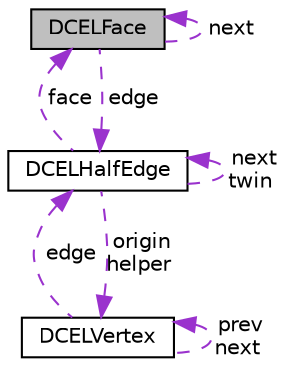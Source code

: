 digraph "DCELFace"
{
  edge [fontname="Helvetica",fontsize="10",labelfontname="Helvetica",labelfontsize="10"];
  node [fontname="Helvetica",fontsize="10",shape=record];
  Node1 [label="DCELFace",height=0.2,width=0.4,color="black", fillcolor="grey75", style="filled", fontcolor="black"];
  Node2 -> Node1 [dir="back",color="darkorchid3",fontsize="10",style="dashed",label=" edge" ,fontname="Helvetica"];
  Node2 [label="DCELHalfEdge",height=0.2,width=0.4,color="black", fillcolor="white", style="filled",URL="$classDCELHalfEdge.html"];
  Node2 -> Node2 [dir="back",color="darkorchid3",fontsize="10",style="dashed",label=" next\ntwin" ,fontname="Helvetica"];
  Node1 -> Node2 [dir="back",color="darkorchid3",fontsize="10",style="dashed",label=" face" ,fontname="Helvetica"];
  Node3 -> Node2 [dir="back",color="darkorchid3",fontsize="10",style="dashed",label=" origin\nhelper" ,fontname="Helvetica"];
  Node3 [label="DCELVertex",height=0.2,width=0.4,color="black", fillcolor="white", style="filled",URL="$classDCELVertex.html"];
  Node2 -> Node3 [dir="back",color="darkorchid3",fontsize="10",style="dashed",label=" edge" ,fontname="Helvetica"];
  Node3 -> Node3 [dir="back",color="darkorchid3",fontsize="10",style="dashed",label=" prev\nnext" ,fontname="Helvetica"];
  Node1 -> Node1 [dir="back",color="darkorchid3",fontsize="10",style="dashed",label=" next" ,fontname="Helvetica"];
}
